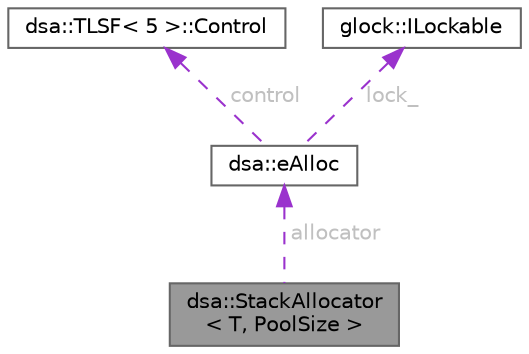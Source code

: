 digraph "dsa::StackAllocator&lt; T, PoolSize &gt;"
{
 // LATEX_PDF_SIZE
  bgcolor="transparent";
  edge [fontname=Helvetica,fontsize=10,labelfontname=Helvetica,labelfontsize=10];
  node [fontname=Helvetica,fontsize=10,shape=box,height=0.2,width=0.4];
  Node1 [id="Node000001",label="dsa::StackAllocator\l\< T, PoolSize \>",height=0.2,width=0.4,color="gray40", fillcolor="grey60", style="filled", fontcolor="black",tooltip="Standard C++ allocator interface using a stack-allocated buffer and TLSF."];
  Node2 -> Node1 [id="edge1_Node000001_Node000002",dir="back",color="darkorchid3",style="dashed",tooltip=" ",label=" allocator",fontcolor="grey" ];
  Node2 [id="Node000002",label="dsa::eAlloc",height=0.2,width=0.4,color="gray40", fillcolor="white", style="filled",URL="$classdsa_1_1e_alloc.html",tooltip="A memory allocator class based on the Two-Level Segregated Fit (TLSF) algorithm."];
  Node3 -> Node2 [id="edge2_Node000002_Node000003",dir="back",color="darkorchid3",style="dashed",tooltip=" ",label=" control",fontcolor="grey" ];
  Node3 [id="Node000003",label="dsa::TLSF\< 5 \>::Control",height=0.2,width=0.4,color="gray40", fillcolor="white", style="filled",tooltip=" "];
  Node4 -> Node2 [id="edge3_Node000002_Node000004",dir="back",color="darkorchid3",style="dashed",tooltip=" ",label=" lock_",fontcolor="grey" ];
  Node4 [id="Node000004",label="glock::ILockable",height=0.2,width=0.4,color="gray40", fillcolor="white", style="filled",URL="$classglock_1_1_i_lockable.html",tooltip="Abstract lockable interface for platform-agnostic mutexes."];
}
